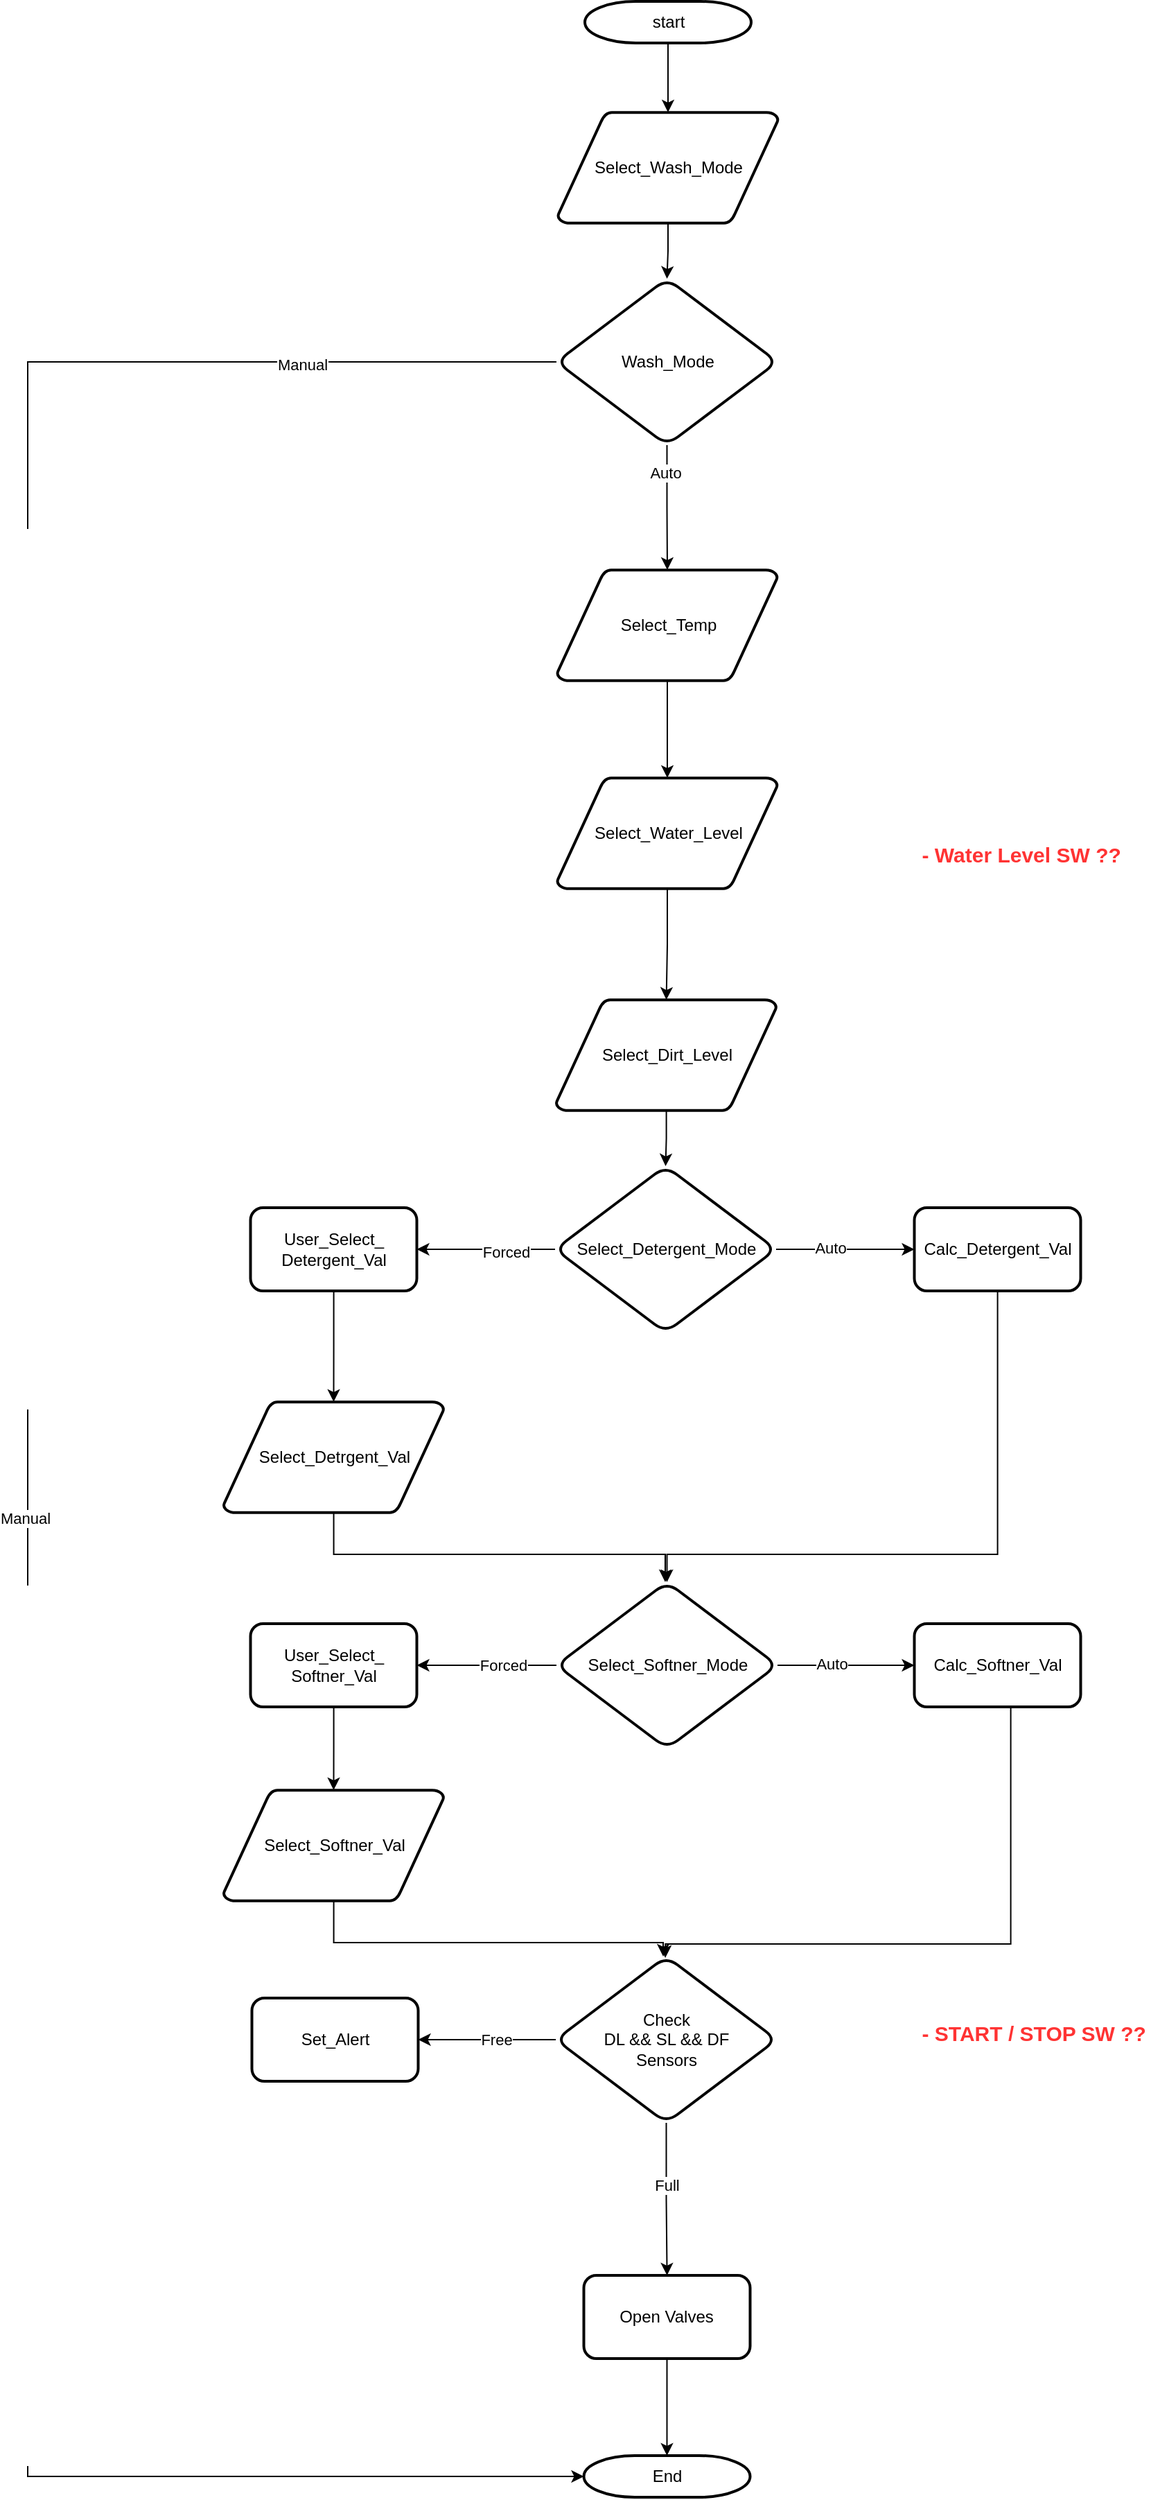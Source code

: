 <mxfile version="21.6.8" type="github" pages="4">
  <diagram id="6a731a19-8d31-9384-78a2-239565b7b9f0" name="Flow_Chart">
    <mxGraphModel dx="2165" dy="1376" grid="1" gridSize="10" guides="1" tooltips="1" connect="1" arrows="1" fold="1" page="1" pageScale="1" pageWidth="1169" pageHeight="827" background="none" math="0" shadow="0">
      <root>
        <mxCell id="0" />
        <mxCell id="1" parent="0" />
        <mxCell id="bVfaZKKpS5kE_KQOGeAX-162" value="" style="edgeStyle=orthogonalEdgeStyle;rounded=0;orthogonalLoop=1;jettySize=auto;html=1;" parent="1" source="2" target="bVfaZKKpS5kE_KQOGeAX-161" edge="1">
          <mxGeometry relative="1" as="geometry" />
        </mxCell>
        <mxCell id="2" value="start" style="shape=mxgraph.flowchart.terminator;strokeWidth=2;gradientColor=none;gradientDirection=north;fontStyle=0;html=1;" parent="1" vertex="1">
          <mxGeometry x="262" y="-80" width="120" height="30" as="geometry" />
        </mxCell>
        <mxCell id="bVfaZKKpS5kE_KQOGeAX-174" value="" style="edgeStyle=orthogonalEdgeStyle;rounded=0;orthogonalLoop=1;jettySize=auto;html=1;" parent="1" source="3" target="bVfaZKKpS5kE_KQOGeAX-69" edge="1">
          <mxGeometry relative="1" as="geometry" />
        </mxCell>
        <mxCell id="3" value="Select_Dirt_Level" style="shape=mxgraph.flowchart.data;strokeWidth=2;gradientColor=none;gradientDirection=north;fontStyle=0;html=1;" parent="1" vertex="1">
          <mxGeometry x="241.25" y="640" width="159" height="80" as="geometry" />
        </mxCell>
        <mxCell id="bVfaZKKpS5kE_KQOGeAX-172" value="" style="edgeStyle=orthogonalEdgeStyle;rounded=0;orthogonalLoop=1;jettySize=auto;html=1;" parent="1" source="5" target="bVfaZKKpS5kE_KQOGeAX-55" edge="1">
          <mxGeometry relative="1" as="geometry" />
        </mxCell>
        <mxCell id="5" value="Select_Temp" style="shape=mxgraph.flowchart.data;strokeWidth=2;gradientColor=none;gradientDirection=north;fontStyle=0;html=1;" parent="1" vertex="1">
          <mxGeometry x="242" y="330" width="159" height="80" as="geometry" />
        </mxCell>
        <mxCell id="bVfaZKKpS5kE_KQOGeAX-173" value="" style="edgeStyle=orthogonalEdgeStyle;rounded=0;orthogonalLoop=1;jettySize=auto;html=1;" parent="1" source="bVfaZKKpS5kE_KQOGeAX-55" target="3" edge="1">
          <mxGeometry relative="1" as="geometry" />
        </mxCell>
        <mxCell id="bVfaZKKpS5kE_KQOGeAX-55" value="Select_Water_Level" style="shape=mxgraph.flowchart.data;strokeWidth=2;gradientColor=none;gradientDirection=north;fontStyle=0;html=1;" parent="1" vertex="1">
          <mxGeometry x="242" y="480" width="159" height="80" as="geometry" />
        </mxCell>
        <mxCell id="bVfaZKKpS5kE_KQOGeAX-72" value="" style="edgeStyle=orthogonalEdgeStyle;rounded=0;orthogonalLoop=1;jettySize=auto;html=1;" parent="1" source="bVfaZKKpS5kE_KQOGeAX-69" target="bVfaZKKpS5kE_KQOGeAX-71" edge="1">
          <mxGeometry relative="1" as="geometry" />
        </mxCell>
        <mxCell id="bVfaZKKpS5kE_KQOGeAX-73" value="Auto" style="edgeLabel;html=1;align=center;verticalAlign=middle;resizable=0;points=[];" parent="bVfaZKKpS5kE_KQOGeAX-72" vertex="1" connectable="0">
          <mxGeometry x="-0.214" y="1" relative="1" as="geometry">
            <mxPoint as="offset" />
          </mxGeometry>
        </mxCell>
        <mxCell id="bVfaZKKpS5kE_KQOGeAX-75" value="" style="edgeStyle=orthogonalEdgeStyle;rounded=0;orthogonalLoop=1;jettySize=auto;html=1;" parent="1" source="bVfaZKKpS5kE_KQOGeAX-69" target="bVfaZKKpS5kE_KQOGeAX-74" edge="1">
          <mxGeometry relative="1" as="geometry" />
        </mxCell>
        <mxCell id="bVfaZKKpS5kE_KQOGeAX-76" value="Forced" style="edgeLabel;html=1;align=center;verticalAlign=middle;resizable=0;points=[];" parent="bVfaZKKpS5kE_KQOGeAX-75" vertex="1" connectable="0">
          <mxGeometry x="-0.276" y="2" relative="1" as="geometry">
            <mxPoint as="offset" />
          </mxGeometry>
        </mxCell>
        <mxCell id="bVfaZKKpS5kE_KQOGeAX-69" value="Select_Detergent_Mode" style="rhombus;whiteSpace=wrap;html=1;strokeWidth=2;gradientColor=none;gradientDirection=north;fontStyle=0;rounded=1;" parent="1" vertex="1">
          <mxGeometry x="240.5" y="760" width="159.5" height="120" as="geometry" />
        </mxCell>
        <mxCell id="bVfaZKKpS5kE_KQOGeAX-144" style="edgeStyle=orthogonalEdgeStyle;rounded=0;orthogonalLoop=1;jettySize=auto;html=1;" parent="1" source="bVfaZKKpS5kE_KQOGeAX-71" target="bVfaZKKpS5kE_KQOGeAX-142" edge="1">
          <mxGeometry relative="1" as="geometry">
            <Array as="points">
              <mxPoint x="560" y="1040" />
            </Array>
          </mxGeometry>
        </mxCell>
        <mxCell id="bVfaZKKpS5kE_KQOGeAX-71" value="Calc_Detergent_Val" style="whiteSpace=wrap;html=1;strokeWidth=2;gradientColor=none;gradientDirection=north;fontStyle=0;rounded=1;" parent="1" vertex="1">
          <mxGeometry x="499.75" y="790" width="120" height="60" as="geometry" />
        </mxCell>
        <mxCell id="bVfaZKKpS5kE_KQOGeAX-78" value="" style="edgeStyle=orthogonalEdgeStyle;rounded=0;orthogonalLoop=1;jettySize=auto;html=1;" parent="1" source="bVfaZKKpS5kE_KQOGeAX-74" edge="1">
          <mxGeometry relative="1" as="geometry">
            <mxPoint x="80.75" y="930" as="targetPoint" />
          </mxGeometry>
        </mxCell>
        <mxCell id="bVfaZKKpS5kE_KQOGeAX-74" value="User_Select_&lt;br&gt;Detergent_Val" style="whiteSpace=wrap;html=1;strokeWidth=2;gradientColor=none;gradientDirection=north;fontStyle=0;rounded=1;" parent="1" vertex="1">
          <mxGeometry x="20.75" y="790" width="120" height="60" as="geometry" />
        </mxCell>
        <mxCell id="bVfaZKKpS5kE_KQOGeAX-143" style="edgeStyle=orthogonalEdgeStyle;rounded=0;orthogonalLoop=1;jettySize=auto;html=1;entryX=0.492;entryY=0.043;entryDx=0;entryDy=0;entryPerimeter=0;" parent="1" edge="1">
          <mxGeometry relative="1" as="geometry">
            <mxPoint x="80.778" y="1004.84" as="sourcePoint" />
            <mxPoint x="319.974" y="1060.0" as="targetPoint" />
            <Array as="points">
              <mxPoint x="81" y="1040" />
              <mxPoint x="320" y="1040" />
            </Array>
          </mxGeometry>
        </mxCell>
        <mxCell id="bVfaZKKpS5kE_KQOGeAX-79" value="Select_Detrgent_Val" style="shape=mxgraph.flowchart.data;strokeWidth=2;gradientColor=none;gradientDirection=north;fontStyle=0;html=1;" parent="1" vertex="1">
          <mxGeometry x="1.25" y="930" width="159" height="80" as="geometry" />
        </mxCell>
        <mxCell id="bVfaZKKpS5kE_KQOGeAX-86" value="" style="edgeStyle=orthogonalEdgeStyle;rounded=0;orthogonalLoop=1;jettySize=auto;html=1;" parent="1" source="bVfaZKKpS5kE_KQOGeAX-84" target="bVfaZKKpS5kE_KQOGeAX-85" edge="1">
          <mxGeometry relative="1" as="geometry" />
        </mxCell>
        <mxCell id="bVfaZKKpS5kE_KQOGeAX-87" value="Free" style="edgeLabel;html=1;align=center;verticalAlign=middle;resizable=0;points=[];" parent="bVfaZKKpS5kE_KQOGeAX-86" vertex="1" connectable="0">
          <mxGeometry x="-0.123" relative="1" as="geometry">
            <mxPoint as="offset" />
          </mxGeometry>
        </mxCell>
        <mxCell id="bVfaZKKpS5kE_KQOGeAX-89" value="" style="edgeStyle=orthogonalEdgeStyle;rounded=0;orthogonalLoop=1;jettySize=auto;html=1;" parent="1" source="bVfaZKKpS5kE_KQOGeAX-84" target="bVfaZKKpS5kE_KQOGeAX-88" edge="1">
          <mxGeometry relative="1" as="geometry" />
        </mxCell>
        <mxCell id="bVfaZKKpS5kE_KQOGeAX-90" value="Full" style="edgeLabel;html=1;align=center;verticalAlign=middle;resizable=0;points=[];" parent="bVfaZKKpS5kE_KQOGeAX-89" vertex="1" connectable="0">
          <mxGeometry x="-0.185" relative="1" as="geometry">
            <mxPoint as="offset" />
          </mxGeometry>
        </mxCell>
        <mxCell id="bVfaZKKpS5kE_KQOGeAX-84" value="Check&lt;br&gt;DL &amp;amp;&amp;amp; SL &amp;amp;&amp;amp; DF&lt;br&gt;Sensors" style="rhombus;whiteSpace=wrap;html=1;strokeWidth=2;gradientColor=none;gradientDirection=north;fontStyle=0;rounded=1;" parent="1" vertex="1">
          <mxGeometry x="241" y="1330" width="159.5" height="120" as="geometry" />
        </mxCell>
        <mxCell id="bVfaZKKpS5kE_KQOGeAX-85" value="Set_Alert" style="whiteSpace=wrap;html=1;strokeWidth=2;gradientColor=none;gradientDirection=north;fontStyle=0;rounded=1;" parent="1" vertex="1">
          <mxGeometry x="21.75" y="1360" width="120" height="60" as="geometry" />
        </mxCell>
        <mxCell id="bVfaZKKpS5kE_KQOGeAX-92" value="" style="edgeStyle=orthogonalEdgeStyle;rounded=0;orthogonalLoop=1;jettySize=auto;html=1;" parent="1" source="bVfaZKKpS5kE_KQOGeAX-88" target="bVfaZKKpS5kE_KQOGeAX-91" edge="1">
          <mxGeometry relative="1" as="geometry" />
        </mxCell>
        <mxCell id="bVfaZKKpS5kE_KQOGeAX-88" value="Open Valves" style="whiteSpace=wrap;html=1;strokeWidth=2;gradientColor=none;gradientDirection=north;fontStyle=0;rounded=1;" parent="1" vertex="1">
          <mxGeometry x="261.25" y="1560" width="120" height="60" as="geometry" />
        </mxCell>
        <mxCell id="bVfaZKKpS5kE_KQOGeAX-91" value="End" style="shape=mxgraph.flowchart.terminator;strokeWidth=2;gradientColor=none;gradientDirection=north;fontStyle=0;html=1;" parent="1" vertex="1">
          <mxGeometry x="261.25" y="1690" width="120" height="30" as="geometry" />
        </mxCell>
        <mxCell id="bVfaZKKpS5kE_KQOGeAX-126" value="" style="edgeStyle=orthogonalEdgeStyle;rounded=0;orthogonalLoop=1;jettySize=auto;html=1;exitX=1;exitY=0.5;exitDx=0;exitDy=0;" parent="1" source="bVfaZKKpS5kE_KQOGeAX-142" target="bVfaZKKpS5kE_KQOGeAX-130" edge="1">
          <mxGeometry relative="1" as="geometry">
            <mxPoint x="400" y="1100" as="sourcePoint" />
            <Array as="points" />
          </mxGeometry>
        </mxCell>
        <mxCell id="bVfaZKKpS5kE_KQOGeAX-127" value="Auto" style="edgeLabel;html=1;align=center;verticalAlign=middle;resizable=0;points=[];" parent="bVfaZKKpS5kE_KQOGeAX-126" vertex="1" connectable="0">
          <mxGeometry x="-0.214" y="1" relative="1" as="geometry">
            <mxPoint as="offset" />
          </mxGeometry>
        </mxCell>
        <mxCell id="bVfaZKKpS5kE_KQOGeAX-158" style="edgeStyle=orthogonalEdgeStyle;rounded=0;orthogonalLoop=1;jettySize=auto;html=1;entryX=0.5;entryY=0;entryDx=0;entryDy=0;" parent="1" edge="1">
          <mxGeometry relative="1" as="geometry">
            <mxPoint x="569.3" y="1151" as="sourcePoint" />
            <mxPoint x="320.05" y="1331" as="targetPoint" />
            <Array as="points">
              <mxPoint x="569.3" y="1321" />
              <mxPoint x="320.3" y="1321" />
            </Array>
          </mxGeometry>
        </mxCell>
        <mxCell id="bVfaZKKpS5kE_KQOGeAX-130" value="Calc_Softner_Val" style="whiteSpace=wrap;html=1;strokeWidth=2;gradientColor=none;gradientDirection=north;fontStyle=0;rounded=1;" parent="1" vertex="1">
          <mxGeometry x="499.75" y="1090" width="120" height="60" as="geometry" />
        </mxCell>
        <mxCell id="bVfaZKKpS5kE_KQOGeAX-131" value="" style="edgeStyle=orthogonalEdgeStyle;rounded=0;orthogonalLoop=1;jettySize=auto;html=1;" parent="1" source="bVfaZKKpS5kE_KQOGeAX-132" edge="1">
          <mxGeometry relative="1" as="geometry">
            <mxPoint x="80.75" y="1210" as="targetPoint" />
          </mxGeometry>
        </mxCell>
        <mxCell id="bVfaZKKpS5kE_KQOGeAX-132" value="User_Select_&lt;br&gt;Softner_Val" style="whiteSpace=wrap;html=1;strokeWidth=2;gradientColor=none;gradientDirection=north;fontStyle=0;rounded=1;" parent="1" vertex="1">
          <mxGeometry x="20.75" y="1090" width="120" height="60" as="geometry" />
        </mxCell>
        <mxCell id="bVfaZKKpS5kE_KQOGeAX-148" style="edgeStyle=orthogonalEdgeStyle;rounded=0;orthogonalLoop=1;jettySize=auto;html=1;entryX=0.486;entryY=0.054;entryDx=0;entryDy=0;entryPerimeter=0;" parent="1" edge="1">
          <mxGeometry relative="1" as="geometry">
            <mxPoint x="80.801" y="1283.52" as="sourcePoint" />
            <mxPoint x="318.517" y="1330" as="targetPoint" />
            <Array as="points">
              <mxPoint x="81" y="1320" />
              <mxPoint x="319" y="1320" />
            </Array>
          </mxGeometry>
        </mxCell>
        <mxCell id="bVfaZKKpS5kE_KQOGeAX-133" value="Select_Softner_Val" style="shape=mxgraph.flowchart.data;strokeWidth=2;gradientColor=none;gradientDirection=north;fontStyle=0;html=1;" parent="1" vertex="1">
          <mxGeometry x="1.25" y="1210" width="159" height="80" as="geometry" />
        </mxCell>
        <mxCell id="bVfaZKKpS5kE_KQOGeAX-145" value="" style="edgeStyle=orthogonalEdgeStyle;rounded=0;orthogonalLoop=1;jettySize=auto;html=1;" parent="1" source="bVfaZKKpS5kE_KQOGeAX-142" target="bVfaZKKpS5kE_KQOGeAX-132" edge="1">
          <mxGeometry relative="1" as="geometry" />
        </mxCell>
        <mxCell id="bVfaZKKpS5kE_KQOGeAX-146" value="Forced" style="edgeLabel;html=1;align=center;verticalAlign=middle;resizable=0;points=[];" parent="bVfaZKKpS5kE_KQOGeAX-145" vertex="1" connectable="0">
          <mxGeometry x="-0.232" relative="1" as="geometry">
            <mxPoint as="offset" />
          </mxGeometry>
        </mxCell>
        <mxCell id="bVfaZKKpS5kE_KQOGeAX-142" value="Select_Softner_Mode" style="rhombus;whiteSpace=wrap;html=1;strokeWidth=2;gradientColor=none;gradientDirection=north;fontStyle=0;rounded=1;" parent="1" vertex="1">
          <mxGeometry x="241.5" y="1060" width="159.5" height="120" as="geometry" />
        </mxCell>
        <mxCell id="bVfaZKKpS5kE_KQOGeAX-164" style="edgeStyle=orthogonalEdgeStyle;rounded=0;orthogonalLoop=1;jettySize=auto;html=1;entryX=0;entryY=0.5;entryDx=0;entryDy=0;entryPerimeter=0;" parent="1" source="bVfaZKKpS5kE_KQOGeAX-160" target="bVfaZKKpS5kE_KQOGeAX-91" edge="1">
          <mxGeometry relative="1" as="geometry">
            <Array as="points">
              <mxPoint x="-140" y="180" />
              <mxPoint x="-140" y="1705" />
            </Array>
          </mxGeometry>
        </mxCell>
        <mxCell id="bVfaZKKpS5kE_KQOGeAX-165" value="Manual" style="edgeLabel;html=1;align=center;verticalAlign=middle;resizable=0;points=[];" parent="bVfaZKKpS5kE_KQOGeAX-164" vertex="1" connectable="0">
          <mxGeometry x="-0.842" y="2" relative="1" as="geometry">
            <mxPoint x="-1" as="offset" />
          </mxGeometry>
        </mxCell>
        <mxCell id="bVfaZKKpS5kE_KQOGeAX-169" value="Manual" style="edgeLabel;html=1;align=center;verticalAlign=middle;resizable=0;points=[];" parent="bVfaZKKpS5kE_KQOGeAX-164" vertex="1" connectable="0">
          <mxGeometry x="0.053" y="-2" relative="1" as="geometry">
            <mxPoint as="offset" />
          </mxGeometry>
        </mxCell>
        <mxCell id="bVfaZKKpS5kE_KQOGeAX-170" value="" style="edgeStyle=orthogonalEdgeStyle;rounded=0;orthogonalLoop=1;jettySize=auto;html=1;" parent="1" source="bVfaZKKpS5kE_KQOGeAX-160" target="5" edge="1">
          <mxGeometry relative="1" as="geometry" />
        </mxCell>
        <mxCell id="bVfaZKKpS5kE_KQOGeAX-171" value="Auto" style="edgeLabel;html=1;align=center;verticalAlign=middle;resizable=0;points=[];" parent="bVfaZKKpS5kE_KQOGeAX-170" vertex="1" connectable="0">
          <mxGeometry x="-0.552" y="-2" relative="1" as="geometry">
            <mxPoint as="offset" />
          </mxGeometry>
        </mxCell>
        <mxCell id="bVfaZKKpS5kE_KQOGeAX-160" value="Wash_Mode" style="rhombus;whiteSpace=wrap;html=1;strokeWidth=2;gradientColor=none;gradientDirection=north;fontStyle=0;rounded=1;" parent="1" vertex="1">
          <mxGeometry x="241.5" y="120" width="159.5" height="120" as="geometry" />
        </mxCell>
        <mxCell id="bVfaZKKpS5kE_KQOGeAX-163" value="" style="edgeStyle=orthogonalEdgeStyle;rounded=0;orthogonalLoop=1;jettySize=auto;html=1;" parent="1" source="bVfaZKKpS5kE_KQOGeAX-161" target="bVfaZKKpS5kE_KQOGeAX-160" edge="1">
          <mxGeometry relative="1" as="geometry" />
        </mxCell>
        <mxCell id="bVfaZKKpS5kE_KQOGeAX-161" value="Select_Wash_Mode" style="shape=mxgraph.flowchart.data;strokeWidth=2;gradientColor=none;gradientDirection=north;fontStyle=0;html=1;" parent="1" vertex="1">
          <mxGeometry x="242.5" width="159" height="80" as="geometry" />
        </mxCell>
        <mxCell id="n7xTFwFVK7R67iFpV5kC-5" value="&lt;b&gt;&lt;font style=&quot;font-size: 15px;&quot; color=&quot;#ff3333&quot;&gt;&amp;nbsp;- START / STOP SW ??&lt;/font&gt;&lt;/b&gt;" style="text;html=1;strokeColor=none;fillColor=none;align=center;verticalAlign=middle;whiteSpace=wrap;rounded=0;" vertex="1" parent="1">
          <mxGeometry x="499" y="1370" width="170.25" height="30" as="geometry" />
        </mxCell>
        <mxCell id="n7xTFwFVK7R67iFpV5kC-6" value="&lt;b&gt;&lt;font style=&quot;font-size: 15px;&quot; color=&quot;#ff3333&quot;&gt;&amp;nbsp;- Water Level SW ??&lt;/font&gt;&lt;/b&gt;" style="text;html=1;strokeColor=none;fillColor=none;align=center;verticalAlign=middle;whiteSpace=wrap;rounded=0;" vertex="1" parent="1">
          <mxGeometry x="490" y="520" width="170.25" height="30" as="geometry" />
        </mxCell>
      </root>
    </mxGraphModel>
  </diagram>
  <diagram id="5X0bbEZTyEA02BJ1dsUY" name="Sequence_Diagram">
    <mxGraphModel dx="996" dy="549" grid="1" gridSize="10" guides="1" tooltips="1" connect="1" arrows="1" fold="1" page="1" pageScale="1" pageWidth="850" pageHeight="1100" math="0" shadow="0">
      <root>
        <mxCell id="0" />
        <mxCell id="1" parent="0" />
      </root>
    </mxGraphModel>
  </diagram>
  <diagram id="FBZwtuimFurRkxS-zMVU" name="Context_Diagram">
    <mxGraphModel dx="996" dy="549" grid="1" gridSize="10" guides="1" tooltips="1" connect="1" arrows="1" fold="1" page="1" pageScale="1" pageWidth="850" pageHeight="1100" math="0" shadow="0">
      <root>
        <mxCell id="0" />
        <mxCell id="1" parent="0" />
      </root>
    </mxGraphModel>
  </diagram>
  <diagram id="uGU-4VdOGd2vMpLkS1f2" name="Block_Diagram">
    <mxGraphModel dx="996" dy="549" grid="1" gridSize="10" guides="1" tooltips="1" connect="1" arrows="1" fold="1" page="1" pageScale="1" pageWidth="850" pageHeight="1100" math="0" shadow="0">
      <root>
        <mxCell id="0" />
        <mxCell id="1" parent="0" />
      </root>
    </mxGraphModel>
  </diagram>
</mxfile>
